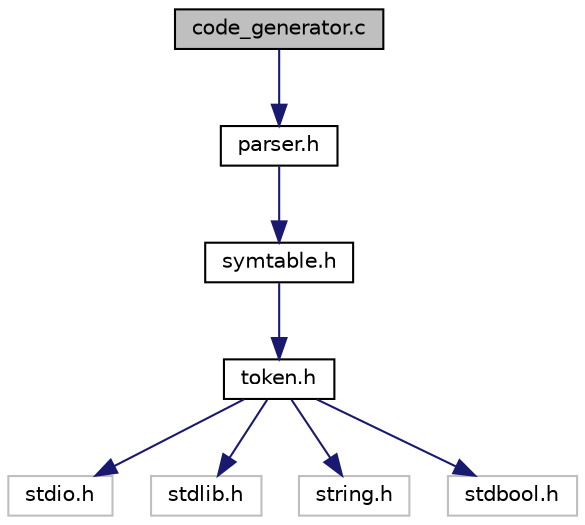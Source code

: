 digraph "code_generator.c"
{
 // LATEX_PDF_SIZE
  edge [fontname="Helvetica",fontsize="10",labelfontname="Helvetica",labelfontsize="10"];
  node [fontname="Helvetica",fontsize="10",shape=record];
  Node1 [label="code_generator.c",height=0.2,width=0.4,color="black", fillcolor="grey75", style="filled", fontcolor="black",tooltip="Code generator implementation."];
  Node1 -> Node2 [color="midnightblue",fontsize="10",style="solid"];
  Node2 [label="parser.h",height=0.2,width=0.4,color="black", fillcolor="white", style="filled",URL="$parser_8h_source.html",tooltip=" "];
  Node2 -> Node3 [color="midnightblue",fontsize="10",style="solid"];
  Node3 [label="symtable.h",height=0.2,width=0.4,color="black", fillcolor="white", style="filled",URL="$symtable_8h_source.html",tooltip=" "];
  Node3 -> Node4 [color="midnightblue",fontsize="10",style="solid"];
  Node4 [label="token.h",height=0.2,width=0.4,color="black", fillcolor="white", style="filled",URL="$token_8h_source.html",tooltip=" "];
  Node4 -> Node5 [color="midnightblue",fontsize="10",style="solid"];
  Node5 [label="stdio.h",height=0.2,width=0.4,color="grey75", fillcolor="white", style="filled",tooltip=" "];
  Node4 -> Node6 [color="midnightblue",fontsize="10",style="solid"];
  Node6 [label="stdlib.h",height=0.2,width=0.4,color="grey75", fillcolor="white", style="filled",tooltip=" "];
  Node4 -> Node7 [color="midnightblue",fontsize="10",style="solid"];
  Node7 [label="string.h",height=0.2,width=0.4,color="grey75", fillcolor="white", style="filled",tooltip=" "];
  Node4 -> Node8 [color="midnightblue",fontsize="10",style="solid"];
  Node8 [label="stdbool.h",height=0.2,width=0.4,color="grey75", fillcolor="white", style="filled",tooltip=" "];
}
